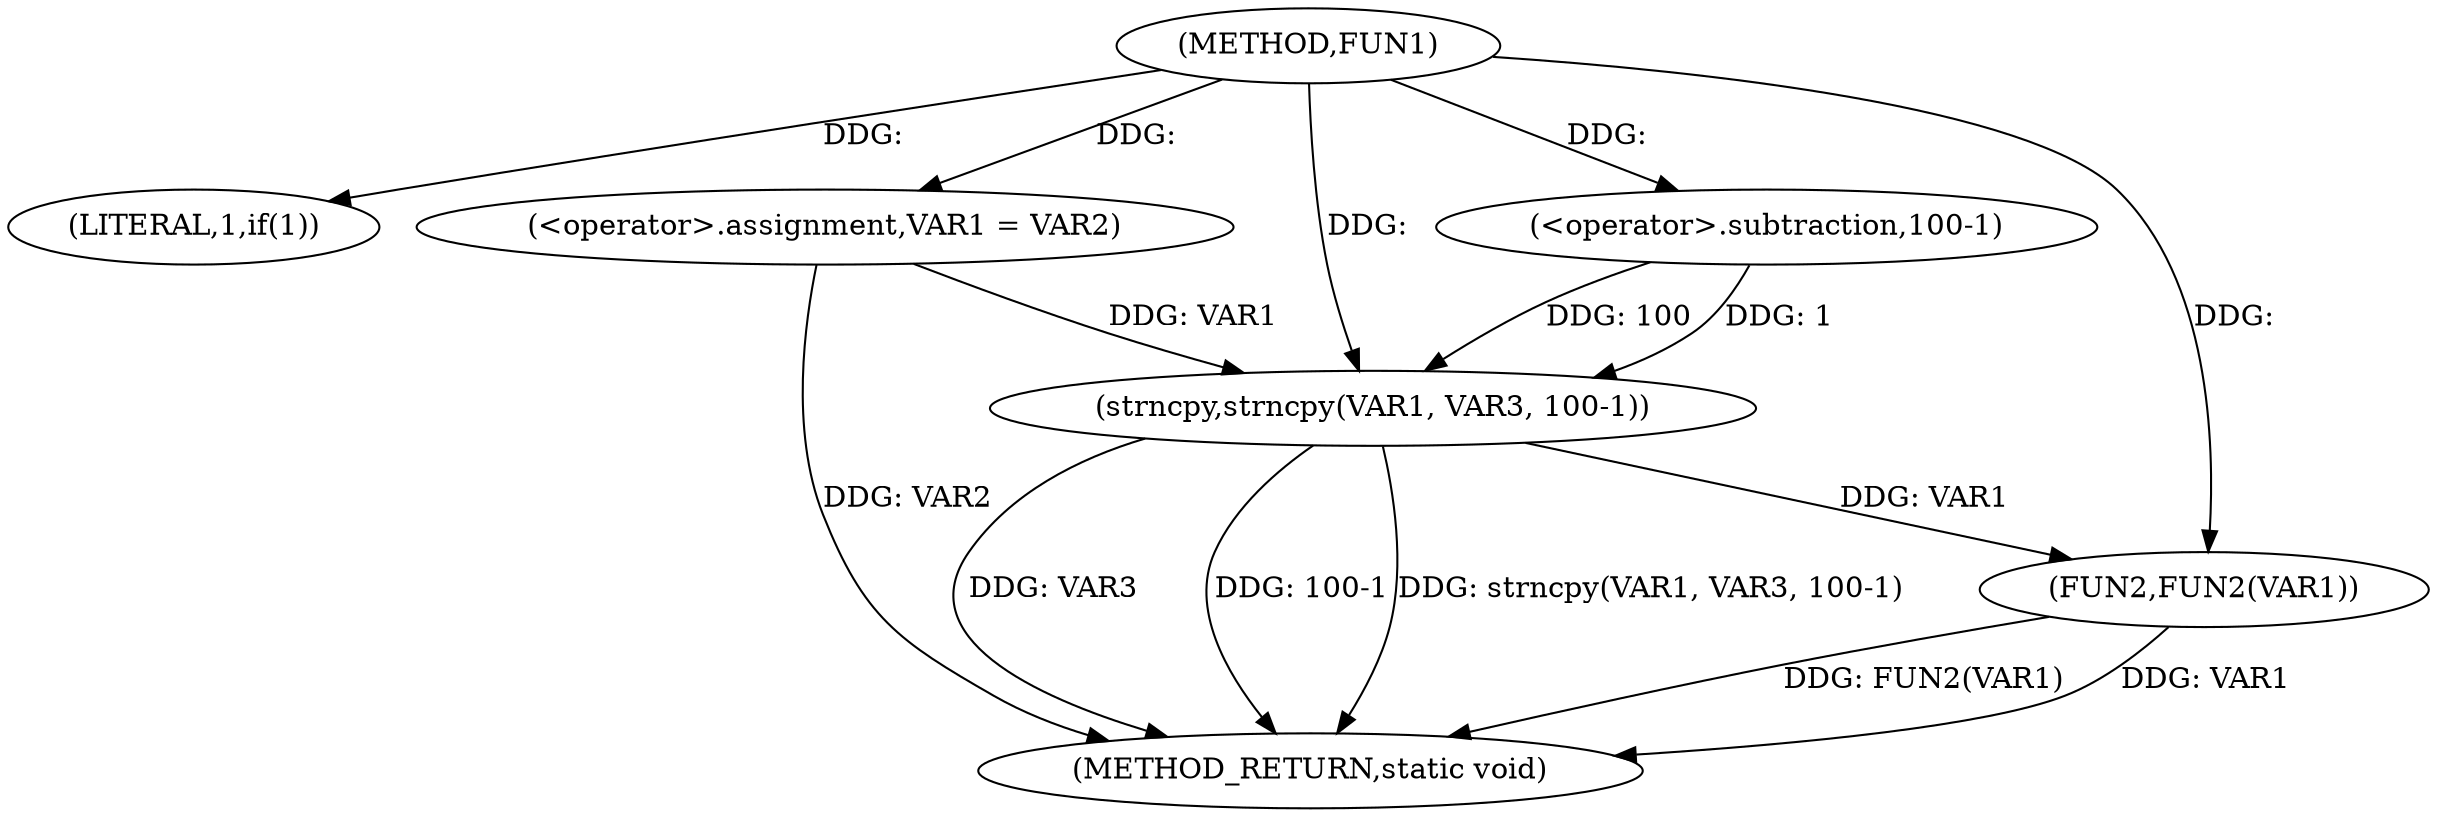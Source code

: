 digraph FUN1 {  
"1000100" [label = "(METHOD,FUN1)" ]
"1000120" [label = "(METHOD_RETURN,static void)" ]
"1000105" [label = "(LITERAL,1,if(1))" ]
"1000107" [label = "(<operator>.assignment,VAR1 = VAR2)" ]
"1000112" [label = "(strncpy,strncpy(VAR1, VAR3, 100-1))" ]
"1000115" [label = "(<operator>.subtraction,100-1)" ]
"1000118" [label = "(FUN2,FUN2(VAR1))" ]
  "1000112" -> "1000120"  [ label = "DDG: VAR3"] 
  "1000112" -> "1000120"  [ label = "DDG: 100-1"] 
  "1000118" -> "1000120"  [ label = "DDG: FUN2(VAR1)"] 
  "1000112" -> "1000120"  [ label = "DDG: strncpy(VAR1, VAR3, 100-1)"] 
  "1000118" -> "1000120"  [ label = "DDG: VAR1"] 
  "1000107" -> "1000120"  [ label = "DDG: VAR2"] 
  "1000100" -> "1000105"  [ label = "DDG: "] 
  "1000100" -> "1000107"  [ label = "DDG: "] 
  "1000107" -> "1000112"  [ label = "DDG: VAR1"] 
  "1000100" -> "1000112"  [ label = "DDG: "] 
  "1000115" -> "1000112"  [ label = "DDG: 100"] 
  "1000115" -> "1000112"  [ label = "DDG: 1"] 
  "1000100" -> "1000115"  [ label = "DDG: "] 
  "1000112" -> "1000118"  [ label = "DDG: VAR1"] 
  "1000100" -> "1000118"  [ label = "DDG: "] 
}
